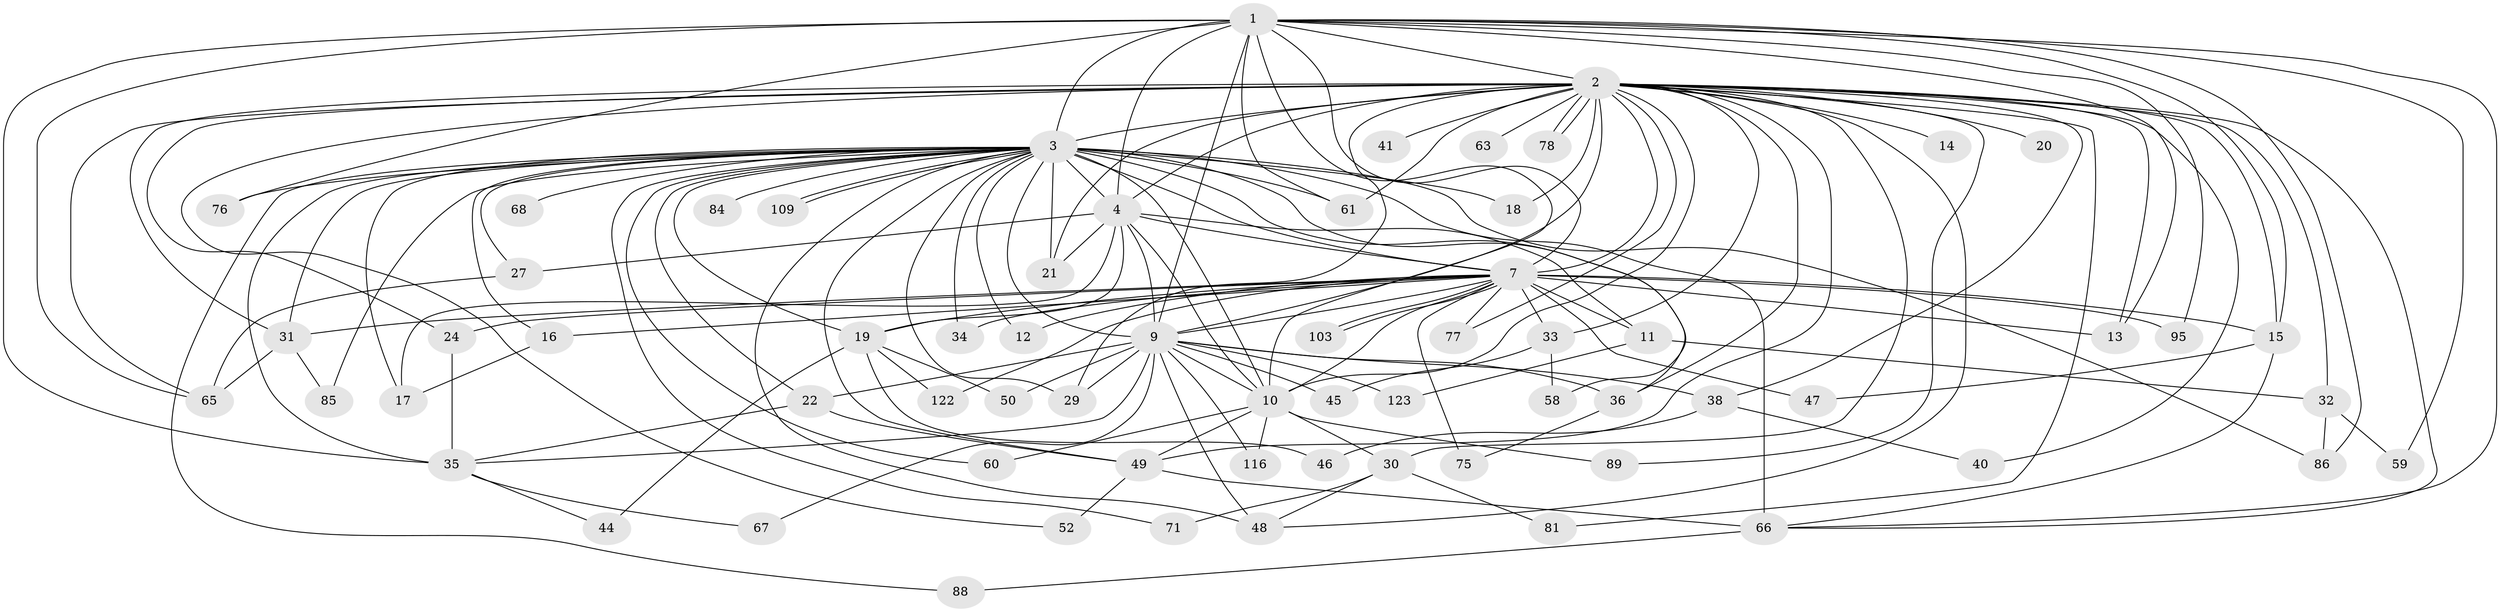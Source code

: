 // original degree distribution, {20: 0.015037593984962405, 32: 0.007518796992481203, 43: 0.007518796992481203, 19: 0.007518796992481203, 28: 0.007518796992481203, 35: 0.007518796992481203, 14: 0.007518796992481203, 24: 0.007518796992481203, 15: 0.007518796992481203, 4: 0.09022556390977443, 2: 0.5789473684210527, 3: 0.18796992481203006, 5: 0.022556390977443608, 8: 0.007518796992481203, 6: 0.022556390977443608, 7: 0.015037593984962405}
// Generated by graph-tools (version 1.1) at 2025/14/03/09/25 04:14:11]
// undirected, 66 vertices, 155 edges
graph export_dot {
graph [start="1"]
  node [color=gray90,style=filled];
  1 [super="+8"];
  2 [super="+26+43+80+99+96+5+51+105+91+23"];
  3 [super="+83+25+39+98+64+6"];
  4 [super="+87+117+118+108+79+69+62"];
  7;
  9;
  10;
  11;
  12;
  13 [super="+93"];
  14;
  15;
  16;
  17;
  18;
  19 [super="+42"];
  20;
  21;
  22;
  24;
  27;
  29;
  30 [super="+55+131"];
  31 [super="+129"];
  32;
  33;
  34;
  35 [super="+133+56+54"];
  36 [super="+115+70"];
  38;
  40;
  41;
  44;
  45;
  46;
  47 [super="+104"];
  48 [super="+72"];
  49 [super="+53"];
  50;
  52;
  58;
  59;
  60;
  61 [super="+124"];
  63;
  65 [super="+74"];
  66 [super="+73+102+92"];
  67;
  68;
  71;
  75;
  76;
  77;
  78;
  81;
  84;
  85;
  86 [super="+101"];
  88;
  89;
  95;
  103;
  109;
  116;
  122;
  123;
  1 -- 2 [weight=6];
  1 -- 3 [weight=7];
  1 -- 4 [weight=3];
  1 -- 7 [weight=2];
  1 -- 9 [weight=2];
  1 -- 10 [weight=2];
  1 -- 13;
  1 -- 15;
  1 -- 59;
  1 -- 76;
  1 -- 95;
  1 -- 86;
  1 -- 65;
  1 -- 61;
  1 -- 66;
  1 -- 35;
  2 -- 3 [weight=10];
  2 -- 4 [weight=4];
  2 -- 7 [weight=4];
  2 -- 9 [weight=5];
  2 -- 10 [weight=3];
  2 -- 14 [weight=3];
  2 -- 20 [weight=2];
  2 -- 30 [weight=2];
  2 -- 33;
  2 -- 41 [weight=2];
  2 -- 48;
  2 -- 63 [weight=2];
  2 -- 78;
  2 -- 78;
  2 -- 81;
  2 -- 36;
  2 -- 21;
  2 -- 29;
  2 -- 15;
  2 -- 66;
  2 -- 77;
  2 -- 13;
  2 -- 18;
  2 -- 24;
  2 -- 89;
  2 -- 32;
  2 -- 40;
  2 -- 49 [weight=2];
  2 -- 52;
  2 -- 65;
  2 -- 61;
  2 -- 31;
  2 -- 38;
  3 -- 4 [weight=2];
  3 -- 7 [weight=5];
  3 -- 9 [weight=2];
  3 -- 10 [weight=2];
  3 -- 12;
  3 -- 16;
  3 -- 17;
  3 -- 18;
  3 -- 19 [weight=2];
  3 -- 21;
  3 -- 27 [weight=2];
  3 -- 29;
  3 -- 31;
  3 -- 34;
  3 -- 35;
  3 -- 48;
  3 -- 49;
  3 -- 60;
  3 -- 61 [weight=3];
  3 -- 66 [weight=2];
  3 -- 68 [weight=2];
  3 -- 76;
  3 -- 86 [weight=2];
  3 -- 109;
  3 -- 109;
  3 -- 84 [weight=2];
  3 -- 36 [weight=2];
  3 -- 71;
  3 -- 85;
  3 -- 22;
  3 -- 88;
  3 -- 58;
  4 -- 7 [weight=3];
  4 -- 9;
  4 -- 10;
  4 -- 11;
  4 -- 21;
  4 -- 27;
  4 -- 19;
  4 -- 17;
  7 -- 9;
  7 -- 10;
  7 -- 11;
  7 -- 12;
  7 -- 13;
  7 -- 15;
  7 -- 16;
  7 -- 19 [weight=2];
  7 -- 24;
  7 -- 31;
  7 -- 33;
  7 -- 34;
  7 -- 47 [weight=2];
  7 -- 75;
  7 -- 77;
  7 -- 95;
  7 -- 103;
  7 -- 103;
  7 -- 122;
  9 -- 10;
  9 -- 22;
  9 -- 29;
  9 -- 35 [weight=2];
  9 -- 36;
  9 -- 38;
  9 -- 45;
  9 -- 50;
  9 -- 67;
  9 -- 116;
  9 -- 123;
  9 -- 48;
  10 -- 30;
  10 -- 60;
  10 -- 89;
  10 -- 116;
  10 -- 49;
  11 -- 32;
  11 -- 123;
  15 -- 47;
  15 -- 66;
  16 -- 17;
  19 -- 44;
  19 -- 46;
  19 -- 50;
  19 -- 122;
  22 -- 49;
  22 -- 35;
  24 -- 35;
  27 -- 65;
  30 -- 71;
  30 -- 81;
  30 -- 48;
  31 -- 65;
  31 -- 85;
  32 -- 59;
  32 -- 86;
  33 -- 45;
  33 -- 58;
  35 -- 44;
  35 -- 67;
  36 -- 75;
  38 -- 40;
  38 -- 46;
  49 -- 52;
  49 -- 66;
  66 -- 88;
}
